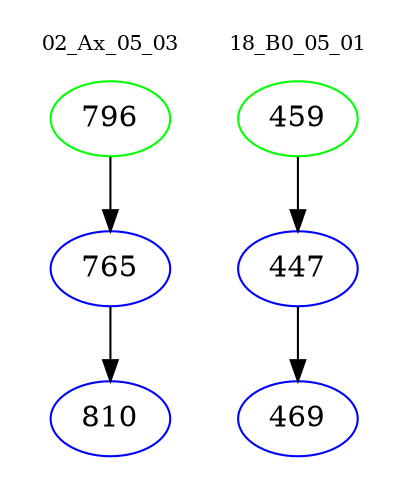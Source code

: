 digraph{
subgraph cluster_0 {
color = white
label = "02_Ax_05_03";
fontsize=10;
T0_796 [label="796", color="green"]
T0_796 -> T0_765 [color="black"]
T0_765 [label="765", color="blue"]
T0_765 -> T0_810 [color="black"]
T0_810 [label="810", color="blue"]
}
subgraph cluster_1 {
color = white
label = "18_B0_05_01";
fontsize=10;
T1_459 [label="459", color="green"]
T1_459 -> T1_447 [color="black"]
T1_447 [label="447", color="blue"]
T1_447 -> T1_469 [color="black"]
T1_469 [label="469", color="blue"]
}
}
